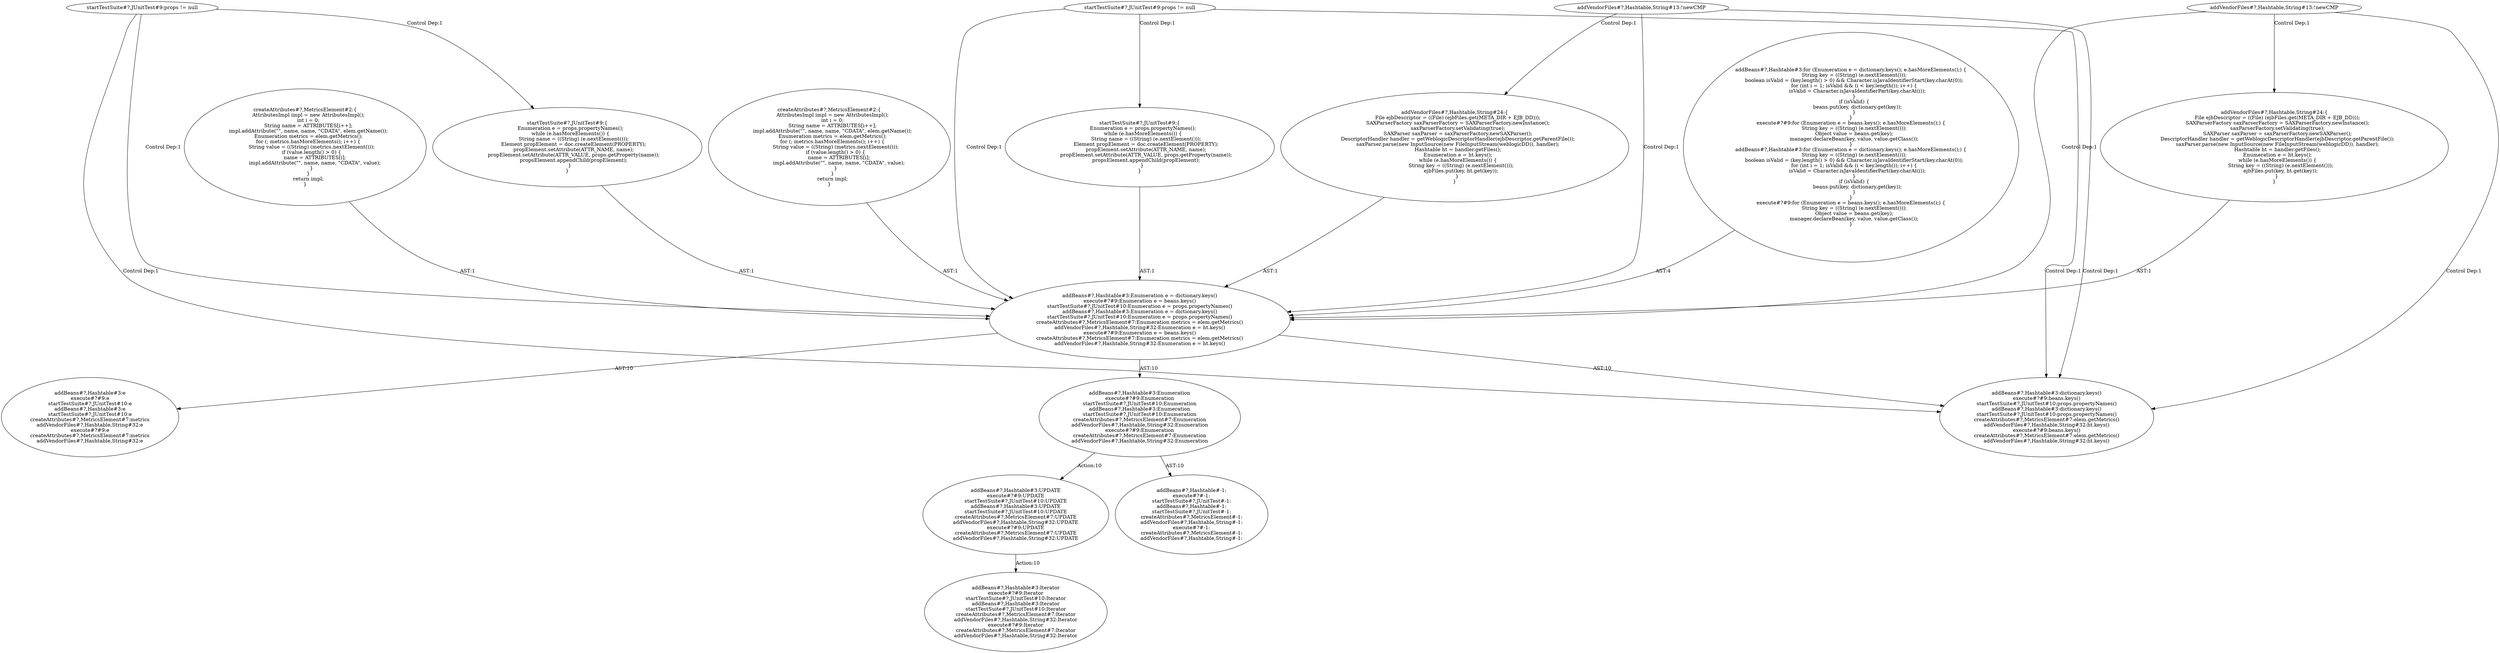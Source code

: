 digraph "Pattern" {
0 [label="addBeans#?,Hashtable#3:UPDATE
execute#?#9:UPDATE
startTestSuite#?,JUnitTest#10:UPDATE
addBeans#?,Hashtable#3:UPDATE
startTestSuite#?,JUnitTest#10:UPDATE
createAttributes#?,MetricsElement#7:UPDATE
addVendorFiles#?,Hashtable,String#32:UPDATE
execute#?#9:UPDATE
createAttributes#?,MetricsElement#7:UPDATE
addVendorFiles#?,Hashtable,String#32:UPDATE" shape=ellipse]
1 [label="addBeans#?,Hashtable#3:Enumeration
execute#?#9:Enumeration
startTestSuite#?,JUnitTest#10:Enumeration
addBeans#?,Hashtable#3:Enumeration
startTestSuite#?,JUnitTest#10:Enumeration
createAttributes#?,MetricsElement#7:Enumeration
addVendorFiles#?,Hashtable,String#32:Enumeration
execute#?#9:Enumeration
createAttributes#?,MetricsElement#7:Enumeration
addVendorFiles#?,Hashtable,String#32:Enumeration" shape=ellipse]
2 [label="addBeans#?,Hashtable#3:Enumeration e = dictionary.keys()
execute#?#9:Enumeration e = beans.keys()
startTestSuite#?,JUnitTest#10:Enumeration e = props.propertyNames()
addBeans#?,Hashtable#3:Enumeration e = dictionary.keys()
startTestSuite#?,JUnitTest#10:Enumeration e = props.propertyNames()
createAttributes#?,MetricsElement#7:Enumeration metrics = elem.getMetrics()
addVendorFiles#?,Hashtable,String#32:Enumeration e = ht.keys()
execute#?#9:Enumeration e = beans.keys()
createAttributes#?,MetricsElement#7:Enumeration metrics = elem.getMetrics()
addVendorFiles#?,Hashtable,String#32:Enumeration e = ht.keys()" shape=ellipse]
3 [label="addBeans#?,Hashtable#3:for (Enumeration e = dictionary.keys(); e.hasMoreElements();) \{
    String key = ((String) (e.nextElement()));
    boolean isValid = (key.length() > 0) && Character.isJavaIdentifierStart(key.charAt(0));
    for (int i = 1; isValid && (i < key.length()); i++) \{
        isValid = Character.isJavaIdentifierPart(key.charAt(i));
    \}
    if (isValid) \{
        beans.put(key, dictionary.get(key));
    \}
\}
execute#?#9:for (Enumeration e = beans.keys(); e.hasMoreElements();) \{
    String key = ((String) (e.nextElement()));
    Object value = beans.get(key);
    manager.declareBean(key, value, value.getClass());
\}
addBeans#?,Hashtable#3:for (Enumeration e = dictionary.keys(); e.hasMoreElements();) \{
    String key = ((String) (e.nextElement()));
    boolean isValid = (key.length() > 0) && Character.isJavaIdentifierStart(key.charAt(0));
    for (int i = 1; isValid && (i < key.length()); i++) \{
        isValid = Character.isJavaIdentifierPart(key.charAt(i));
    \}
    if (isValid) \{
        beans.put(key, dictionary.get(key));
    \}
\}
execute#?#9:for (Enumeration e = beans.keys(); e.hasMoreElements();) \{
    String key = ((String) (e.nextElement()));
    Object value = beans.get(key);
    manager.declareBean(key, value, value.getClass());
\}" shape=ellipse]
4 [label="addBeans#?,Hashtable#3:e
execute#?#9:e
startTestSuite#?,JUnitTest#10:e
addBeans#?,Hashtable#3:e
startTestSuite#?,JUnitTest#10:e
createAttributes#?,MetricsElement#7:metrics
addVendorFiles#?,Hashtable,String#32:e
execute#?#9:e
createAttributes#?,MetricsElement#7:metrics
addVendorFiles#?,Hashtable,String#32:e" shape=ellipse]
5 [label="addBeans#?,Hashtable#3:dictionary.keys()
execute#?#9:beans.keys()
startTestSuite#?,JUnitTest#10:props.propertyNames()
addBeans#?,Hashtable#3:dictionary.keys()
startTestSuite#?,JUnitTest#10:props.propertyNames()
createAttributes#?,MetricsElement#7:elem.getMetrics()
addVendorFiles#?,Hashtable,String#32:ht.keys()
execute#?#9:beans.keys()
createAttributes#?,MetricsElement#7:elem.getMetrics()
addVendorFiles#?,Hashtable,String#32:ht.keys()" shape=ellipse]
6 [label="addBeans#?,Hashtable#-1:
execute#?#-1:
startTestSuite#?,JUnitTest#-1:
addBeans#?,Hashtable#-1:
startTestSuite#?,JUnitTest#-1:
createAttributes#?,MetricsElement#-1:
addVendorFiles#?,Hashtable,String#-1:
execute#?#-1:
createAttributes#?,MetricsElement#-1:
addVendorFiles#?,Hashtable,String#-1:" shape=ellipse]
7 [label="addBeans#?,Hashtable#3:Iterator
execute#?#9:Iterator
startTestSuite#?,JUnitTest#10:Iterator
addBeans#?,Hashtable#3:Iterator
startTestSuite#?,JUnitTest#10:Iterator
createAttributes#?,MetricsElement#7:Iterator
addVendorFiles#?,Hashtable,String#32:Iterator
execute#?#9:Iterator
createAttributes#?,MetricsElement#7:Iterator
addVendorFiles#?,Hashtable,String#32:Iterator" shape=ellipse]
8 [label="startTestSuite#?,JUnitTest#9:props != null" shape=ellipse]
9 [label="startTestSuite#?,JUnitTest#9:\{
    Enumeration e = props.propertyNames();
    while (e.hasMoreElements()) \{
        String name = ((String) (e.nextElement()));
        Element propElement = doc.createElement(PROPERTY);
        propElement.setAttribute(ATTR_NAME, name);
        propElement.setAttribute(ATTR_VALUE, props.getProperty(name));
        propsElement.appendChild(propElement);
    \} 
\}" shape=ellipse]
10 [label="startTestSuite#?,JUnitTest#9:props != null" shape=ellipse]
11 [label="startTestSuite#?,JUnitTest#9:\{
    Enumeration e = props.propertyNames();
    while (e.hasMoreElements()) \{
        String name = ((String) (e.nextElement()));
        Element propElement = doc.createElement(PROPERTY);
        propElement.setAttribute(ATTR_NAME, name);
        propElement.setAttribute(ATTR_VALUE, props.getProperty(name));
        propsElement.appendChild(propElement);
    \} 
\}" shape=ellipse]
12 [label="createAttributes#?,MetricsElement#2:\{
    AttributesImpl impl = new AttributesImpl();
    int i = 0;
    String name = ATTRIBUTES[i++];
    impl.addAttribute(\"\", name, name, \"CDATA\", elem.getName());
    Enumeration metrics = elem.getMetrics();
    for (; metrics.hasMoreElements(); i++) \{
        String value = ((String) (metrics.nextElement()));
        if (value.length() > 0) \{
            name = ATTRIBUTES[i];
            impl.addAttribute(\"\", name, name, \"CDATA\", value);
        \}
    \}
    return impl;
\}" shape=ellipse]
13 [label="addVendorFiles#?,Hashtable,String#13:!newCMP" shape=ellipse]
14 [label="addVendorFiles#?,Hashtable,String#24:\{
    File ejbDescriptor = ((File) (ejbFiles.get(META_DIR + EJB_DD)));
    SAXParserFactory saxParserFactory = SAXParserFactory.newInstance();
    saxParserFactory.setValidating(true);
    SAXParser saxParser = saxParserFactory.newSAXParser();
    DescriptorHandler handler = getWeblogicDescriptorHandler(ejbDescriptor.getParentFile());
    saxParser.parse(new InputSource(new FileInputStream(weblogicDD)), handler);
    Hashtable ht = handler.getFiles();
    Enumeration e = ht.keys();
    while (e.hasMoreElements()) \{
        String key = ((String) (e.nextElement()));
        ejbFiles.put(key, ht.get(key));
    \} 
\}" shape=ellipse]
15 [label="createAttributes#?,MetricsElement#2:\{
    AttributesImpl impl = new AttributesImpl();
    int i = 0;
    String name = ATTRIBUTES[i++];
    impl.addAttribute(\"\", name, name, \"CDATA\", elem.getName());
    Enumeration metrics = elem.getMetrics();
    for (; metrics.hasMoreElements(); i++) \{
        String value = ((String) (metrics.nextElement()));
        if (value.length() > 0) \{
            name = ATTRIBUTES[i];
            impl.addAttribute(\"\", name, name, \"CDATA\", value);
        \}
    \}
    return impl;
\}" shape=ellipse]
16 [label="addVendorFiles#?,Hashtable,String#13:!newCMP" shape=ellipse]
17 [label="addVendorFiles#?,Hashtable,String#24:\{
    File ejbDescriptor = ((File) (ejbFiles.get(META_DIR + EJB_DD)));
    SAXParserFactory saxParserFactory = SAXParserFactory.newInstance();
    saxParserFactory.setValidating(true);
    SAXParser saxParser = saxParserFactory.newSAXParser();
    DescriptorHandler handler = getWeblogicDescriptorHandler(ejbDescriptor.getParentFile());
    saxParser.parse(new InputSource(new FileInputStream(weblogicDD)), handler);
    Hashtable ht = handler.getFiles();
    Enumeration e = ht.keys();
    while (e.hasMoreElements()) \{
        String key = ((String) (e.nextElement()));
        ejbFiles.put(key, ht.get(key));
    \} 
\}" shape=ellipse]
0 -> 7 [label="Action:10"];
1 -> 0 [label="Action:10"];
1 -> 6 [label="AST:10"];
2 -> 1 [label="AST:10"];
2 -> 4 [label="AST:10"];
2 -> 5 [label="AST:10"];
3 -> 2 [label="AST:4"];
8 -> 9 [label="Control Dep:1"];
8 -> 2 [label="Control Dep:1"];
8 -> 5 [label="Control Dep:1"];
9 -> 2 [label="AST:1"];
10 -> 11 [label="Control Dep:1"];
10 -> 2 [label="Control Dep:1"];
10 -> 5 [label="Control Dep:1"];
11 -> 2 [label="AST:1"];
12 -> 2 [label="AST:1"];
13 -> 14 [label="Control Dep:1"];
13 -> 2 [label="Control Dep:1"];
13 -> 5 [label="Control Dep:1"];
14 -> 2 [label="AST:1"];
15 -> 2 [label="AST:1"];
16 -> 17 [label="Control Dep:1"];
16 -> 2 [label="Control Dep:1"];
16 -> 5 [label="Control Dep:1"];
17 -> 2 [label="AST:1"];
}